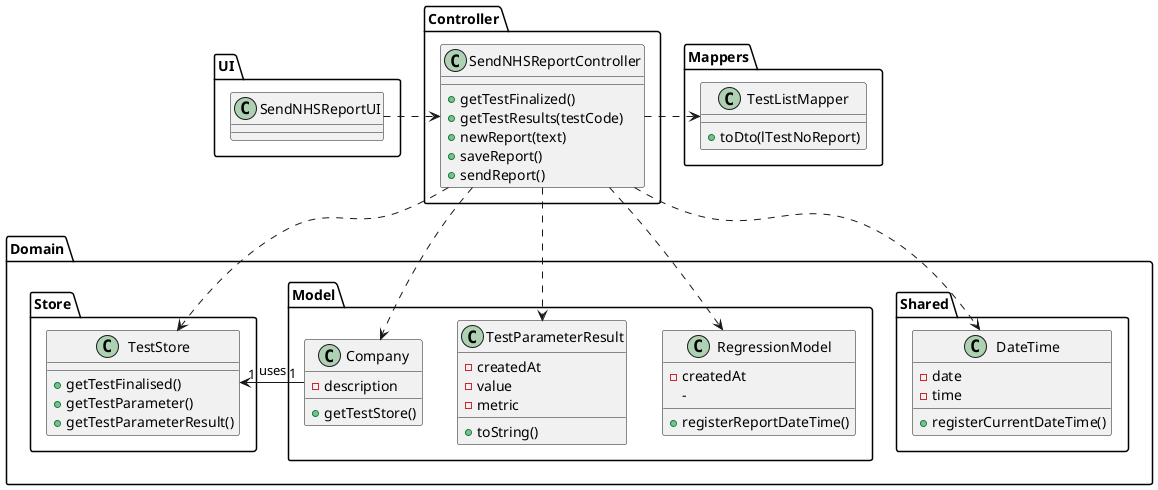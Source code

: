 @startuml
'https://plantuml.com/sequence-diagram

package UI {
class SendNHSReportUI {
}
}

package Controller {
class SendNHSReportController {
    +getTestFinalized()
    +getTestResults(testCode)
    +newReport(text)
    +saveReport()
    +sendReport()
}
}

package Domain {
package Model {
class Company {
    -description
    +getTestStore()
}

class TestParameterResult {
    -createdAt
    -value
    -metric
    +toString()
}

class RegressionModel {
    -createdAt
    -
    +registerReportDateTime()
}
}
package Store {
class TestStore {
    +getTestFinalised()
    +getTestParameter()
    +getTestParameterResult()
}
}

package Shared {
class DateTime {
    -date
    -time
    +registerCurrentDateTime()
}
}
}

package Mappers {
class TestListMapper {
    +toDto(lTestNoReport)
}
}

SendNHSReportUI .right.> SendNHSReportController
SendNHSReportController ..> Company
SendNHSReportController ..> DateTime
SendNHSReportController ..> TestParameterResult
SendNHSReportController ..> TestStore
SendNHSReportController .right.> TestListMapper
SendNHSReportController ..> RegressionModel
Company"1" -left-> "1"TestStore : "uses"

@enduml